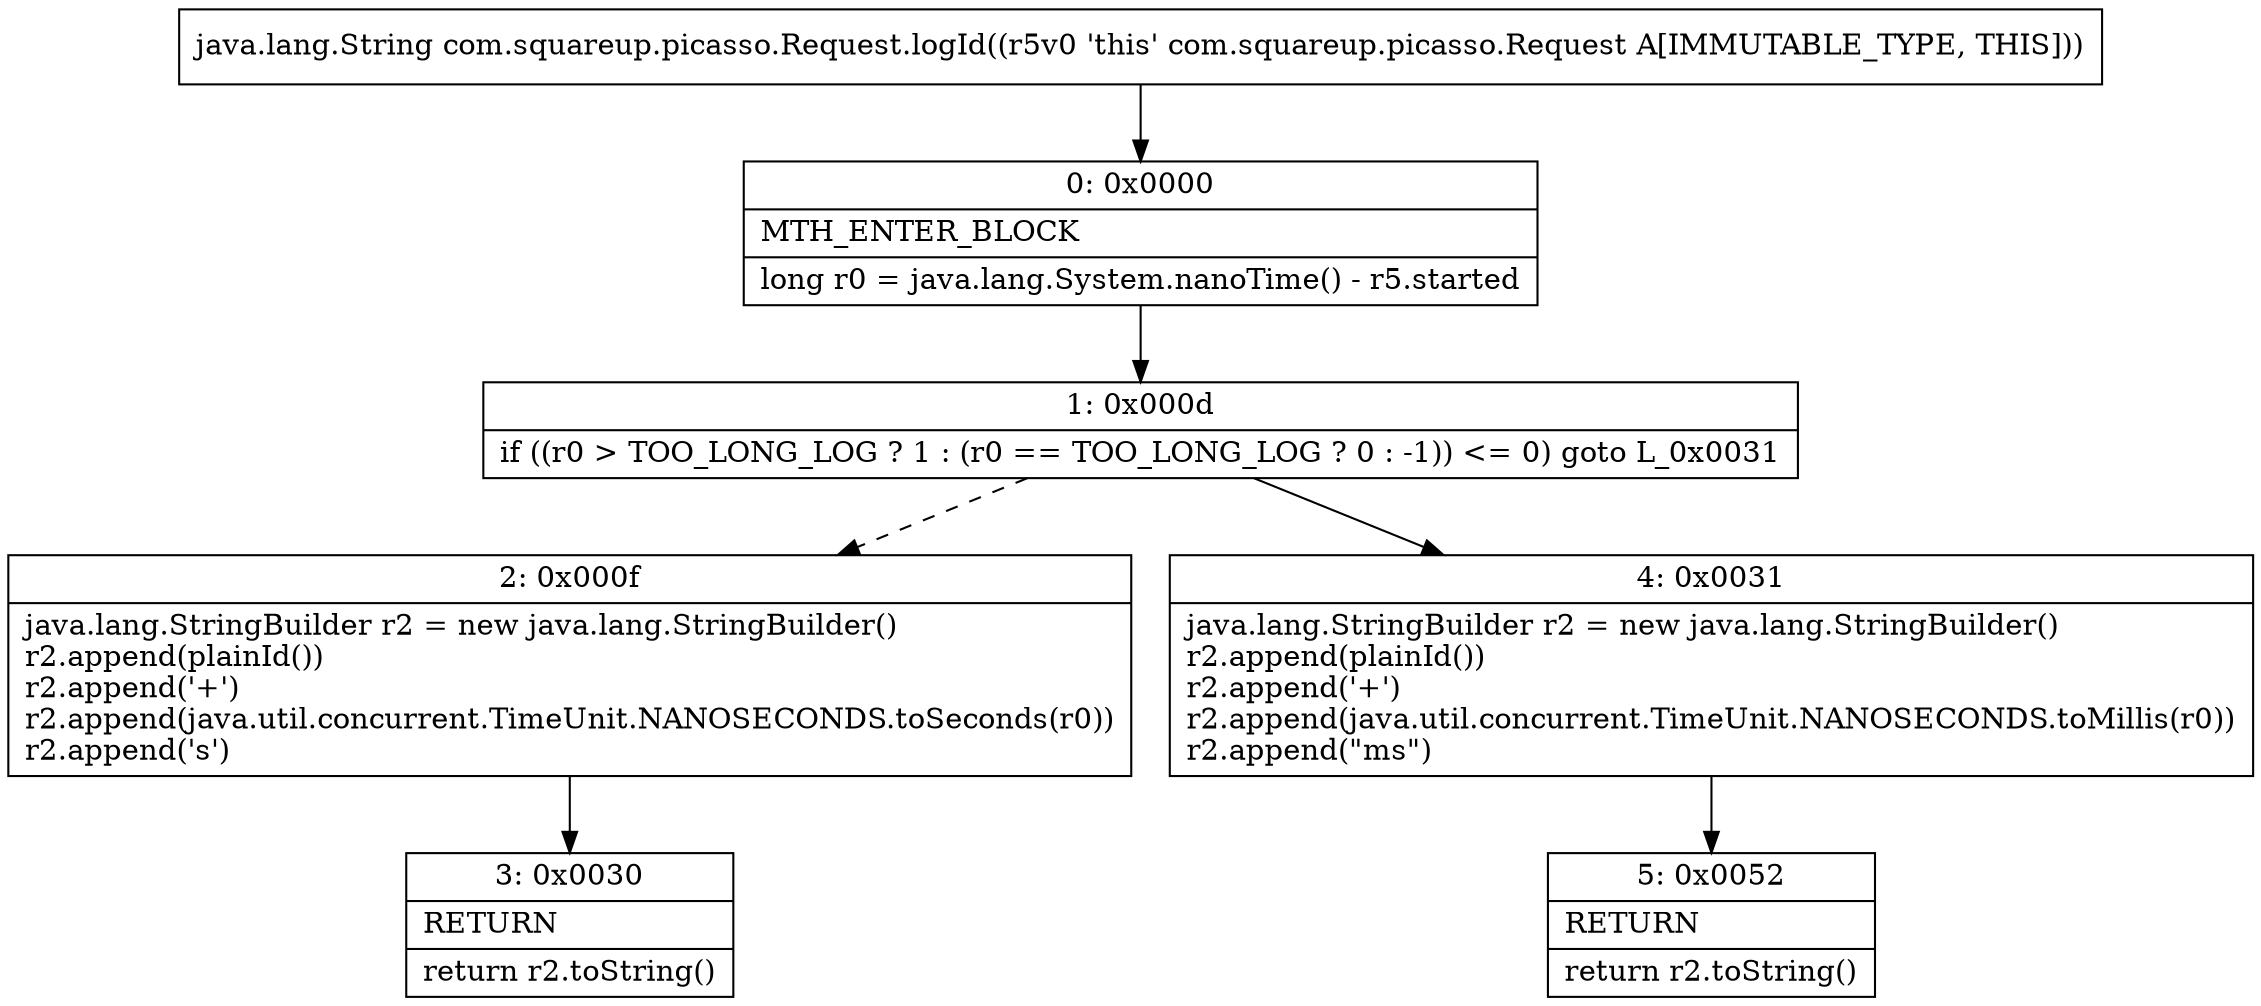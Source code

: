 digraph "CFG forcom.squareup.picasso.Request.logId()Ljava\/lang\/String;" {
Node_0 [shape=record,label="{0\:\ 0x0000|MTH_ENTER_BLOCK\l|long r0 = java.lang.System.nanoTime() \- r5.started\l}"];
Node_1 [shape=record,label="{1\:\ 0x000d|if ((r0 \> TOO_LONG_LOG ? 1 : (r0 == TOO_LONG_LOG ? 0 : \-1)) \<= 0) goto L_0x0031\l}"];
Node_2 [shape=record,label="{2\:\ 0x000f|java.lang.StringBuilder r2 = new java.lang.StringBuilder()\lr2.append(plainId())\lr2.append('+')\lr2.append(java.util.concurrent.TimeUnit.NANOSECONDS.toSeconds(r0))\lr2.append('s')\l}"];
Node_3 [shape=record,label="{3\:\ 0x0030|RETURN\l|return r2.toString()\l}"];
Node_4 [shape=record,label="{4\:\ 0x0031|java.lang.StringBuilder r2 = new java.lang.StringBuilder()\lr2.append(plainId())\lr2.append('+')\lr2.append(java.util.concurrent.TimeUnit.NANOSECONDS.toMillis(r0))\lr2.append(\"ms\")\l}"];
Node_5 [shape=record,label="{5\:\ 0x0052|RETURN\l|return r2.toString()\l}"];
MethodNode[shape=record,label="{java.lang.String com.squareup.picasso.Request.logId((r5v0 'this' com.squareup.picasso.Request A[IMMUTABLE_TYPE, THIS])) }"];
MethodNode -> Node_0;
Node_0 -> Node_1;
Node_1 -> Node_2[style=dashed];
Node_1 -> Node_4;
Node_2 -> Node_3;
Node_4 -> Node_5;
}


